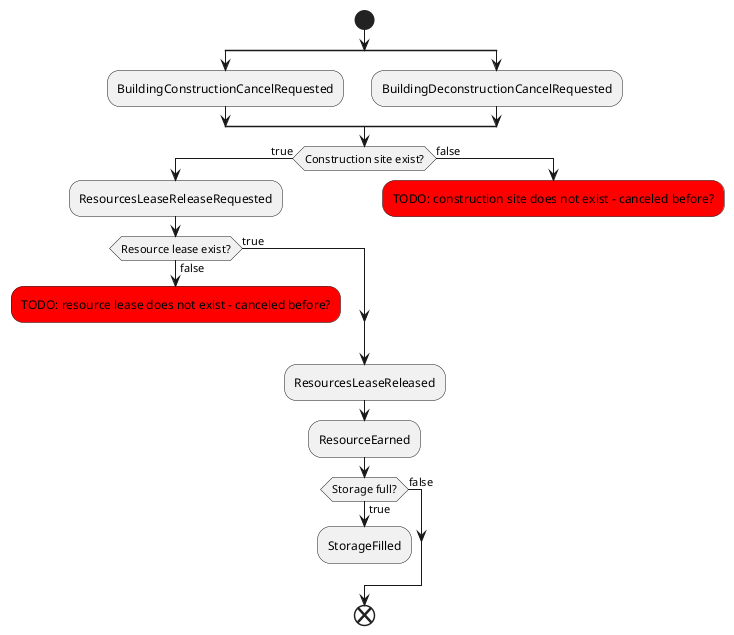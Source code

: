 @startuml

start

split
:BuildingConstructionCancelRequested;
split again
:BuildingDeconstructionCancelRequested;
end split

if (Construction site exist?) then (true)
    :ResourcesLeaseReleaseRequested;
    if (Resource lease exist?) then (true)
    else (false)
        #red:TODO: resource lease does not exist - canceled before?;
        detach;
    endif
else (false)
    #red:TODO: construction site does not exist - canceled before?;
    detach;
endif

:ResourcesLeaseReleased;
:ResourceEarned;

if (Storage full?) then (true)
    :StorageFilled;
else (false)
endif
detach

end

@enduml